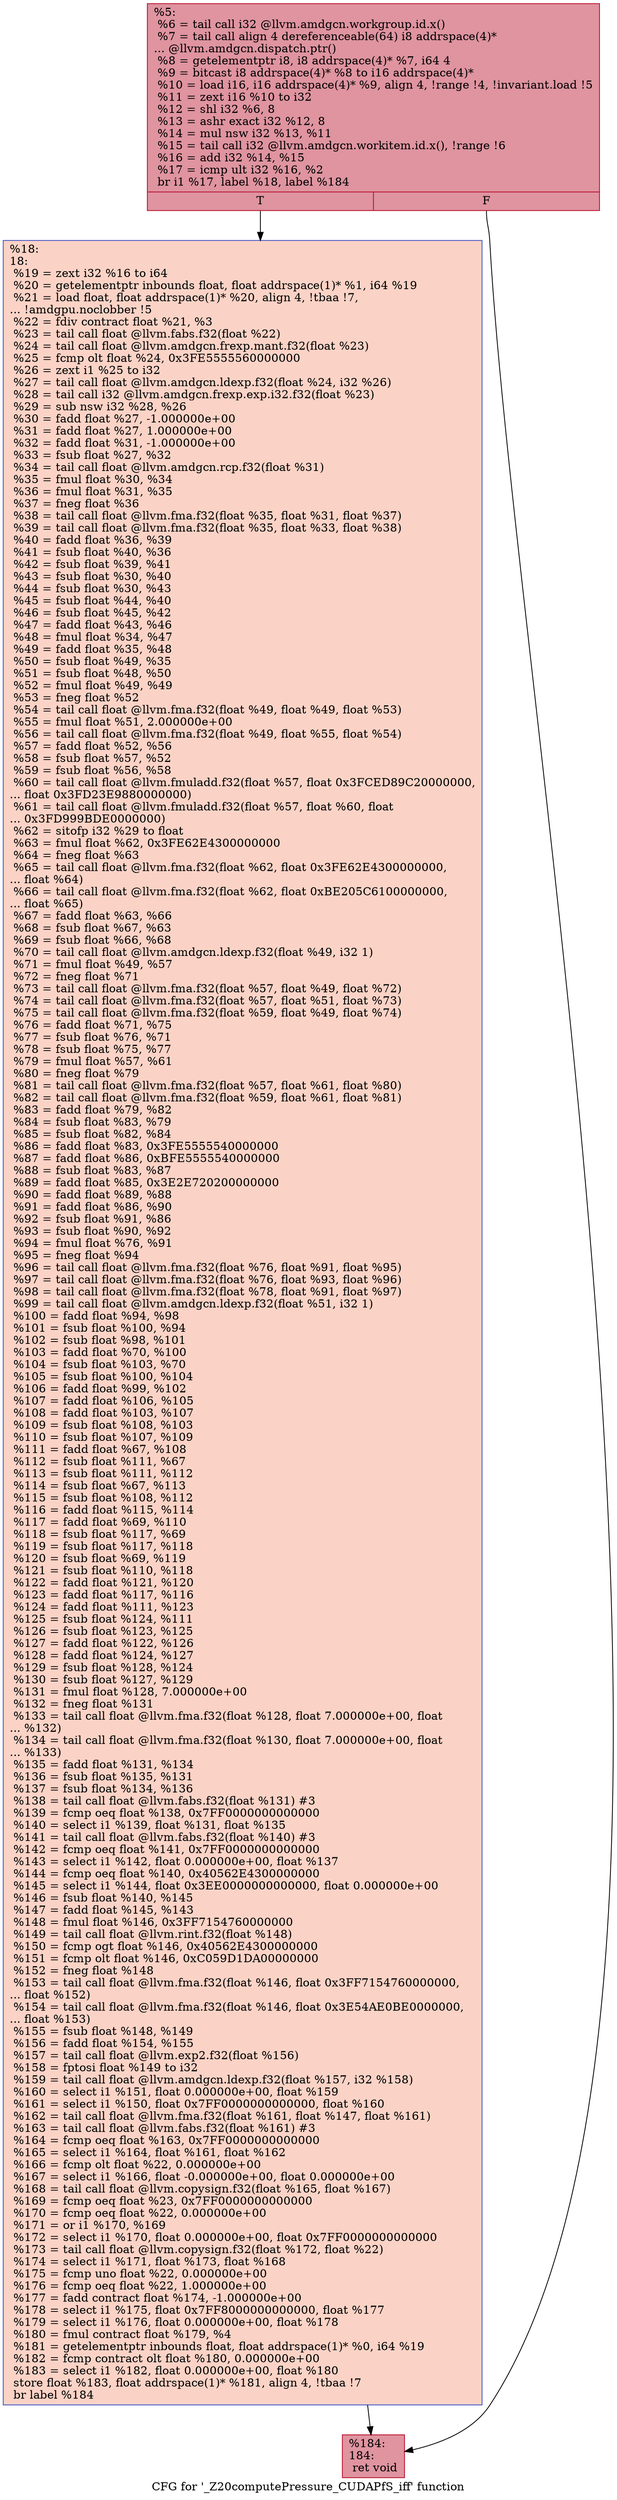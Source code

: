 digraph "CFG for '_Z20computePressure_CUDAPfS_iff' function" {
	label="CFG for '_Z20computePressure_CUDAPfS_iff' function";

	Node0x55af200 [shape=record,color="#b70d28ff", style=filled, fillcolor="#b70d2870",label="{%5:\l  %6 = tail call i32 @llvm.amdgcn.workgroup.id.x()\l  %7 = tail call align 4 dereferenceable(64) i8 addrspace(4)*\l... @llvm.amdgcn.dispatch.ptr()\l  %8 = getelementptr i8, i8 addrspace(4)* %7, i64 4\l  %9 = bitcast i8 addrspace(4)* %8 to i16 addrspace(4)*\l  %10 = load i16, i16 addrspace(4)* %9, align 4, !range !4, !invariant.load !5\l  %11 = zext i16 %10 to i32\l  %12 = shl i32 %6, 8\l  %13 = ashr exact i32 %12, 8\l  %14 = mul nsw i32 %13, %11\l  %15 = tail call i32 @llvm.amdgcn.workitem.id.x(), !range !6\l  %16 = add i32 %14, %15\l  %17 = icmp ult i32 %16, %2\l  br i1 %17, label %18, label %184\l|{<s0>T|<s1>F}}"];
	Node0x55af200:s0 -> Node0x55b1290;
	Node0x55af200:s1 -> Node0x55b1320;
	Node0x55b1290 [shape=record,color="#3d50c3ff", style=filled, fillcolor="#f59c7d70",label="{%18:\l18:                                               \l  %19 = zext i32 %16 to i64\l  %20 = getelementptr inbounds float, float addrspace(1)* %1, i64 %19\l  %21 = load float, float addrspace(1)* %20, align 4, !tbaa !7,\l... !amdgpu.noclobber !5\l  %22 = fdiv contract float %21, %3\l  %23 = tail call float @llvm.fabs.f32(float %22)\l  %24 = tail call float @llvm.amdgcn.frexp.mant.f32(float %23)\l  %25 = fcmp olt float %24, 0x3FE5555560000000\l  %26 = zext i1 %25 to i32\l  %27 = tail call float @llvm.amdgcn.ldexp.f32(float %24, i32 %26)\l  %28 = tail call i32 @llvm.amdgcn.frexp.exp.i32.f32(float %23)\l  %29 = sub nsw i32 %28, %26\l  %30 = fadd float %27, -1.000000e+00\l  %31 = fadd float %27, 1.000000e+00\l  %32 = fadd float %31, -1.000000e+00\l  %33 = fsub float %27, %32\l  %34 = tail call float @llvm.amdgcn.rcp.f32(float %31)\l  %35 = fmul float %30, %34\l  %36 = fmul float %31, %35\l  %37 = fneg float %36\l  %38 = tail call float @llvm.fma.f32(float %35, float %31, float %37)\l  %39 = tail call float @llvm.fma.f32(float %35, float %33, float %38)\l  %40 = fadd float %36, %39\l  %41 = fsub float %40, %36\l  %42 = fsub float %39, %41\l  %43 = fsub float %30, %40\l  %44 = fsub float %30, %43\l  %45 = fsub float %44, %40\l  %46 = fsub float %45, %42\l  %47 = fadd float %43, %46\l  %48 = fmul float %34, %47\l  %49 = fadd float %35, %48\l  %50 = fsub float %49, %35\l  %51 = fsub float %48, %50\l  %52 = fmul float %49, %49\l  %53 = fneg float %52\l  %54 = tail call float @llvm.fma.f32(float %49, float %49, float %53)\l  %55 = fmul float %51, 2.000000e+00\l  %56 = tail call float @llvm.fma.f32(float %49, float %55, float %54)\l  %57 = fadd float %52, %56\l  %58 = fsub float %57, %52\l  %59 = fsub float %56, %58\l  %60 = tail call float @llvm.fmuladd.f32(float %57, float 0x3FCED89C20000000,\l... float 0x3FD23E9880000000)\l  %61 = tail call float @llvm.fmuladd.f32(float %57, float %60, float\l... 0x3FD999BDE0000000)\l  %62 = sitofp i32 %29 to float\l  %63 = fmul float %62, 0x3FE62E4300000000\l  %64 = fneg float %63\l  %65 = tail call float @llvm.fma.f32(float %62, float 0x3FE62E4300000000,\l... float %64)\l  %66 = tail call float @llvm.fma.f32(float %62, float 0xBE205C6100000000,\l... float %65)\l  %67 = fadd float %63, %66\l  %68 = fsub float %67, %63\l  %69 = fsub float %66, %68\l  %70 = tail call float @llvm.amdgcn.ldexp.f32(float %49, i32 1)\l  %71 = fmul float %49, %57\l  %72 = fneg float %71\l  %73 = tail call float @llvm.fma.f32(float %57, float %49, float %72)\l  %74 = tail call float @llvm.fma.f32(float %57, float %51, float %73)\l  %75 = tail call float @llvm.fma.f32(float %59, float %49, float %74)\l  %76 = fadd float %71, %75\l  %77 = fsub float %76, %71\l  %78 = fsub float %75, %77\l  %79 = fmul float %57, %61\l  %80 = fneg float %79\l  %81 = tail call float @llvm.fma.f32(float %57, float %61, float %80)\l  %82 = tail call float @llvm.fma.f32(float %59, float %61, float %81)\l  %83 = fadd float %79, %82\l  %84 = fsub float %83, %79\l  %85 = fsub float %82, %84\l  %86 = fadd float %83, 0x3FE5555540000000\l  %87 = fadd float %86, 0xBFE5555540000000\l  %88 = fsub float %83, %87\l  %89 = fadd float %85, 0x3E2E720200000000\l  %90 = fadd float %89, %88\l  %91 = fadd float %86, %90\l  %92 = fsub float %91, %86\l  %93 = fsub float %90, %92\l  %94 = fmul float %76, %91\l  %95 = fneg float %94\l  %96 = tail call float @llvm.fma.f32(float %76, float %91, float %95)\l  %97 = tail call float @llvm.fma.f32(float %76, float %93, float %96)\l  %98 = tail call float @llvm.fma.f32(float %78, float %91, float %97)\l  %99 = tail call float @llvm.amdgcn.ldexp.f32(float %51, i32 1)\l  %100 = fadd float %94, %98\l  %101 = fsub float %100, %94\l  %102 = fsub float %98, %101\l  %103 = fadd float %70, %100\l  %104 = fsub float %103, %70\l  %105 = fsub float %100, %104\l  %106 = fadd float %99, %102\l  %107 = fadd float %106, %105\l  %108 = fadd float %103, %107\l  %109 = fsub float %108, %103\l  %110 = fsub float %107, %109\l  %111 = fadd float %67, %108\l  %112 = fsub float %111, %67\l  %113 = fsub float %111, %112\l  %114 = fsub float %67, %113\l  %115 = fsub float %108, %112\l  %116 = fadd float %115, %114\l  %117 = fadd float %69, %110\l  %118 = fsub float %117, %69\l  %119 = fsub float %117, %118\l  %120 = fsub float %69, %119\l  %121 = fsub float %110, %118\l  %122 = fadd float %121, %120\l  %123 = fadd float %117, %116\l  %124 = fadd float %111, %123\l  %125 = fsub float %124, %111\l  %126 = fsub float %123, %125\l  %127 = fadd float %122, %126\l  %128 = fadd float %124, %127\l  %129 = fsub float %128, %124\l  %130 = fsub float %127, %129\l  %131 = fmul float %128, 7.000000e+00\l  %132 = fneg float %131\l  %133 = tail call float @llvm.fma.f32(float %128, float 7.000000e+00, float\l... %132)\l  %134 = tail call float @llvm.fma.f32(float %130, float 7.000000e+00, float\l... %133)\l  %135 = fadd float %131, %134\l  %136 = fsub float %135, %131\l  %137 = fsub float %134, %136\l  %138 = tail call float @llvm.fabs.f32(float %131) #3\l  %139 = fcmp oeq float %138, 0x7FF0000000000000\l  %140 = select i1 %139, float %131, float %135\l  %141 = tail call float @llvm.fabs.f32(float %140) #3\l  %142 = fcmp oeq float %141, 0x7FF0000000000000\l  %143 = select i1 %142, float 0.000000e+00, float %137\l  %144 = fcmp oeq float %140, 0x40562E4300000000\l  %145 = select i1 %144, float 0x3EE0000000000000, float 0.000000e+00\l  %146 = fsub float %140, %145\l  %147 = fadd float %145, %143\l  %148 = fmul float %146, 0x3FF7154760000000\l  %149 = tail call float @llvm.rint.f32(float %148)\l  %150 = fcmp ogt float %146, 0x40562E4300000000\l  %151 = fcmp olt float %146, 0xC059D1DA00000000\l  %152 = fneg float %148\l  %153 = tail call float @llvm.fma.f32(float %146, float 0x3FF7154760000000,\l... float %152)\l  %154 = tail call float @llvm.fma.f32(float %146, float 0x3E54AE0BE0000000,\l... float %153)\l  %155 = fsub float %148, %149\l  %156 = fadd float %154, %155\l  %157 = tail call float @llvm.exp2.f32(float %156)\l  %158 = fptosi float %149 to i32\l  %159 = tail call float @llvm.amdgcn.ldexp.f32(float %157, i32 %158)\l  %160 = select i1 %151, float 0.000000e+00, float %159\l  %161 = select i1 %150, float 0x7FF0000000000000, float %160\l  %162 = tail call float @llvm.fma.f32(float %161, float %147, float %161)\l  %163 = tail call float @llvm.fabs.f32(float %161) #3\l  %164 = fcmp oeq float %163, 0x7FF0000000000000\l  %165 = select i1 %164, float %161, float %162\l  %166 = fcmp olt float %22, 0.000000e+00\l  %167 = select i1 %166, float -0.000000e+00, float 0.000000e+00\l  %168 = tail call float @llvm.copysign.f32(float %165, float %167)\l  %169 = fcmp oeq float %23, 0x7FF0000000000000\l  %170 = fcmp oeq float %22, 0.000000e+00\l  %171 = or i1 %170, %169\l  %172 = select i1 %170, float 0.000000e+00, float 0x7FF0000000000000\l  %173 = tail call float @llvm.copysign.f32(float %172, float %22)\l  %174 = select i1 %171, float %173, float %168\l  %175 = fcmp uno float %22, 0.000000e+00\l  %176 = fcmp oeq float %22, 1.000000e+00\l  %177 = fadd contract float %174, -1.000000e+00\l  %178 = select i1 %175, float 0x7FF8000000000000, float %177\l  %179 = select i1 %176, float 0.000000e+00, float %178\l  %180 = fmul contract float %179, %4\l  %181 = getelementptr inbounds float, float addrspace(1)* %0, i64 %19\l  %182 = fcmp contract olt float %180, 0.000000e+00\l  %183 = select i1 %182, float 0.000000e+00, float %180\l  store float %183, float addrspace(1)* %181, align 4, !tbaa !7\l  br label %184\l}"];
	Node0x55b1290 -> Node0x55b1320;
	Node0x55b1320 [shape=record,color="#b70d28ff", style=filled, fillcolor="#b70d2870",label="{%184:\l184:                                              \l  ret void\l}"];
}
